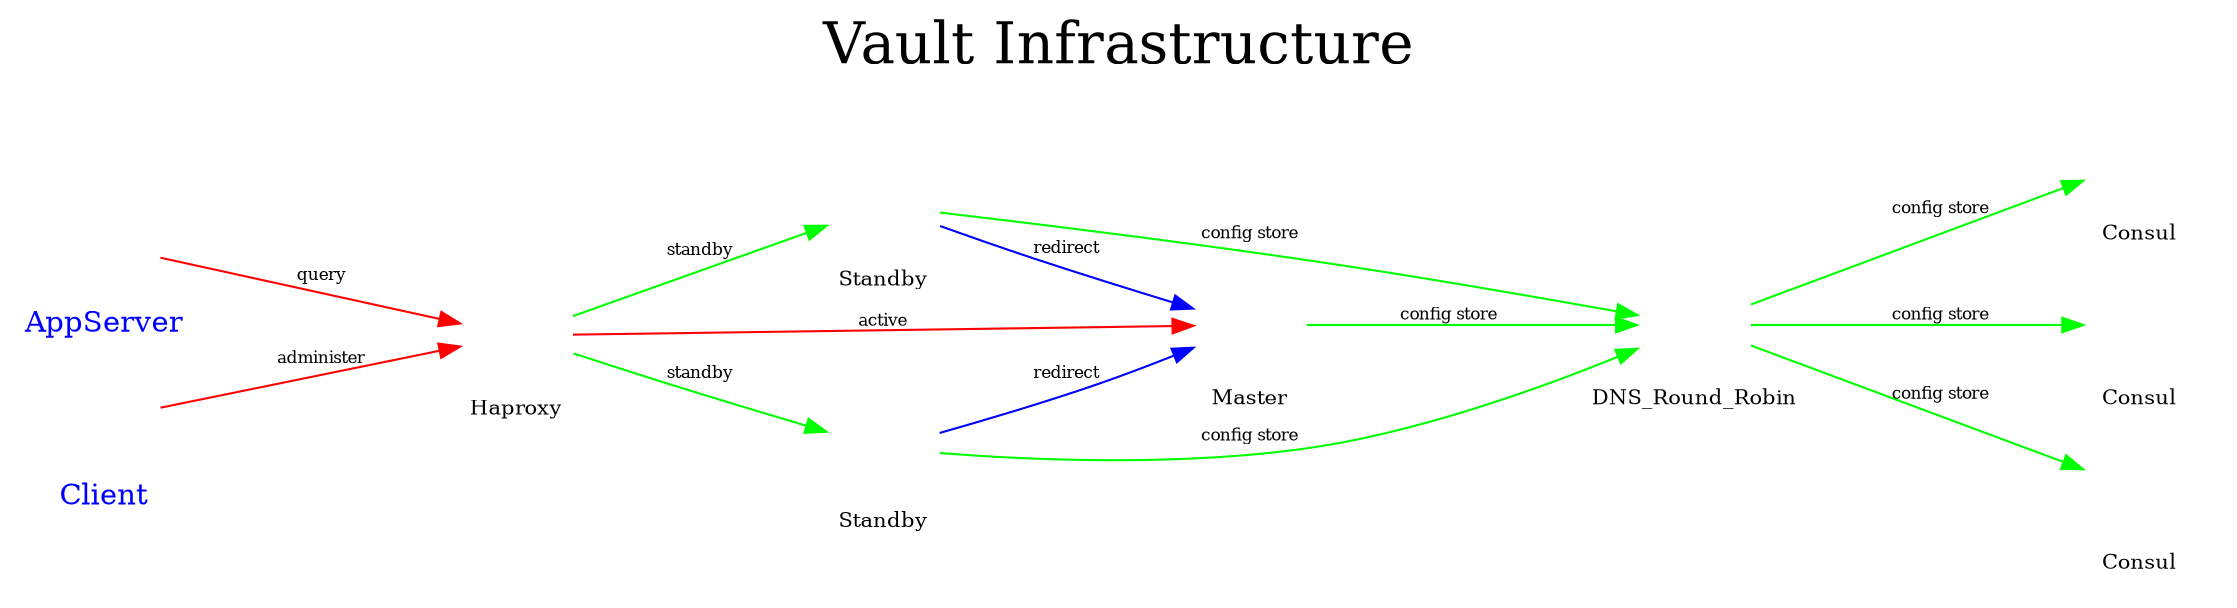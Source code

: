 digraph Infra { 
        /* Global Sets */ 
        compound=true; 
        ranksep=1.25; 
        rankdir=LR; 

        node [shape=plaintext, fontsize=10, label=""]; 

        bgcolor=white; 
        edge [arrowsize=1, color=black]; 
	graph[penwidth=0, labelloc="b"];

        /* Nodes */ 

	subgraph cluster_AppServer {label="AppServer"; fontsize=14; fontcolor="blue"; appserver_icon[image="../icons/osa_icons/osa_server_application.png"];};
	subgraph cluster_Desktop {label="Client"; fontsize=14; fontcolor="blue"; desktop_icon[image="../icons/osa_icons/osa_desktop.png"];};
	subgraph cluster_Haproxy {label="Haproxy"; fontsize=10; haproxy_icon[image="../icons/opensource_apps/haproxy.png"];};
	subgraph cluster_Vault_1 {label="Master"; fontsize=10;  vault1_icon[image="../icons/opensource_apps/vault.png"];};
	subgraph cluster_Vault_2 {label="Standby"; fontsize=10; vault2_icon[image="../icons/opensource_apps/vault.png"];};
	subgraph cluster_Vault_3 {label="Standby"; fontsize=10; vault3_icon[image="../icons/opensource_apps/vault.png"];};
	subgraph cluster_Consul_DNS {label="DNS_Round_Robin"; fontsize=10; dns_icon[image="../icons/infra_services/dns.png"];};
	subgraph cluster_Consul_1 {label="Consul"; fontsize=10; consul1_icon[image="../icons/opensource_apps/consul.png"];};
	subgraph cluster_Consul_2 {label="Consul"; fontsize=10; consul2_icon[image="../icons/opensource_apps/consul.png"];};
	subgraph cluster_Consul_3 {label="Consul"; fontsize=10; consul3_icon[image="../icons/opensource_apps/consul.png"];};
        
        
        /* Relationships */ 
        desktop_icon ->  haproxy_icon [ label="administer", fontsize=8, color="red" ]; 
        appserver_icon ->  haproxy_icon [ label="query", fontsize=8, color="red" ]; 
        haproxy_icon ->  vault1_icon [ label="active", fontsize=8, color="red" ]; 
        haproxy_icon ->  vault2_icon [ label="standby", fontsize=8, color="green" ]; 
        haproxy_icon ->  vault3_icon [ label="standby", fontsize=8, color="green" ]; 
        vault1_icon ->  dns_icon [ label="config store", fontsize=8, color="green" ]; 
        vault2_icon ->  vault1_icon [ label="redirect", fontsize=8, color="blue" ]; 
        vault3_icon ->  vault1_icon [ label="redirect", fontsize=8, color="blue" ]; 
        vault2_icon ->  dns_icon [ label="config store", fontsize=8, color="green" ]; 
        vault3_icon ->  dns_icon [ label="config store", fontsize=8, color="green" ]; 
        dns_icon ->  consul1_icon [ label="config store", fontsize=8, color="green" ]; 
        dns_icon ->  consul2_icon [ label="config store", fontsize=8, color="green" ]; 
        dns_icon ->  consul3_icon [ label="config store", fontsize=8, color="green" ]; 

	/* Label Diagram */
	labelloc="t";
	fontsize="28"
        label="Vault Infrastructure"; 


} 
